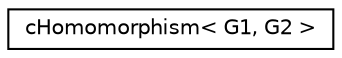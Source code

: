digraph G
{
  edge [fontname="Helvetica",fontsize="10",labelfontname="Helvetica",labelfontsize="10"];
  node [fontname="Helvetica",fontsize="10",shape=record];
  rankdir="LR";
  Node1 [label="cHomomorphism\< G1, G2 \>",height=0.2,width=0.4,color="black", fillcolor="white", style="filled",URL="$classcHomomorphism.html"];
}
